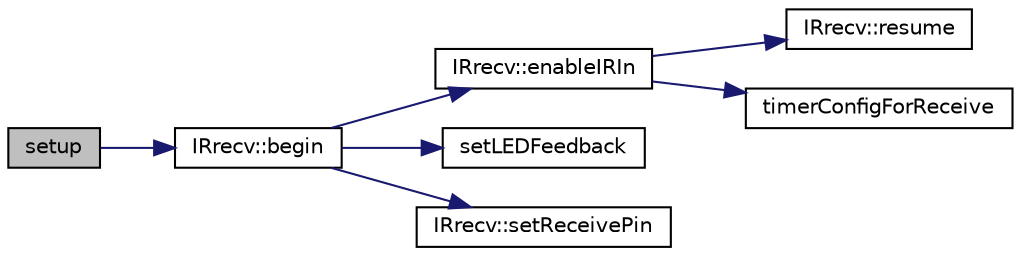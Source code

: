 digraph "setup"
{
 // LATEX_PDF_SIZE
  edge [fontname="Helvetica",fontsize="10",labelfontname="Helvetica",labelfontsize="10"];
  node [fontname="Helvetica",fontsize="10",shape=record];
  rankdir="LR";
  Node1 [label="setup",height=0.2,width=0.4,color="black", fillcolor="grey75", style="filled", fontcolor="black",tooltip=" "];
  Node1 -> Node2 [color="midnightblue",fontsize="10",style="solid",fontname="Helvetica"];
  Node2 [label="IRrecv::begin",height=0.2,width=0.4,color="black", fillcolor="white", style="filled",URL="$group___receiving.html#ga0358fc4a683ba3f8d31fdde1e22be724",tooltip=" "];
  Node2 -> Node3 [color="midnightblue",fontsize="10",style="solid",fontname="Helvetica"];
  Node3 [label="IRrecv::enableIRIn",height=0.2,width=0.4,color="black", fillcolor="white", style="filled",URL="$group___receiving.html#ga69d3e9314aea4a37b43b74a0b4f3f976",tooltip=" "];
  Node3 -> Node4 [color="midnightblue",fontsize="10",style="solid",fontname="Helvetica"];
  Node4 [label="IRrecv::resume",height=0.2,width=0.4,color="black", fillcolor="white", style="filled",URL="$group___receiving.html#gaf40f1e16b1cc911e47ac3f0a9b3b1ec5",tooltip=" "];
  Node3 -> Node5 [color="midnightblue",fontsize="10",style="solid",fontname="Helvetica"];
  Node5 [label="timerConfigForReceive",height=0.2,width=0.4,color="black", fillcolor="white", style="filled",URL="$group___timer.html#ga8cca92581b5452eaac5b3075227c6c56",tooltip=" "];
  Node2 -> Node6 [color="midnightblue",fontsize="10",style="solid",fontname="Helvetica"];
  Node6 [label="setLEDFeedback",height=0.2,width=0.4,color="black", fillcolor="white", style="filled",URL="$group___feedback_l_e_d_functions.html#gaa5949b509ec061d9239867caa628cfec",tooltip=" "];
  Node2 -> Node7 [color="midnightblue",fontsize="10",style="solid",fontname="Helvetica"];
  Node7 [label="IRrecv::setReceivePin",height=0.2,width=0.4,color="black", fillcolor="white", style="filled",URL="$group___receiving.html#gac3c968e5acf5b0bbd1e1b87e0b5af61f",tooltip=" "];
}
